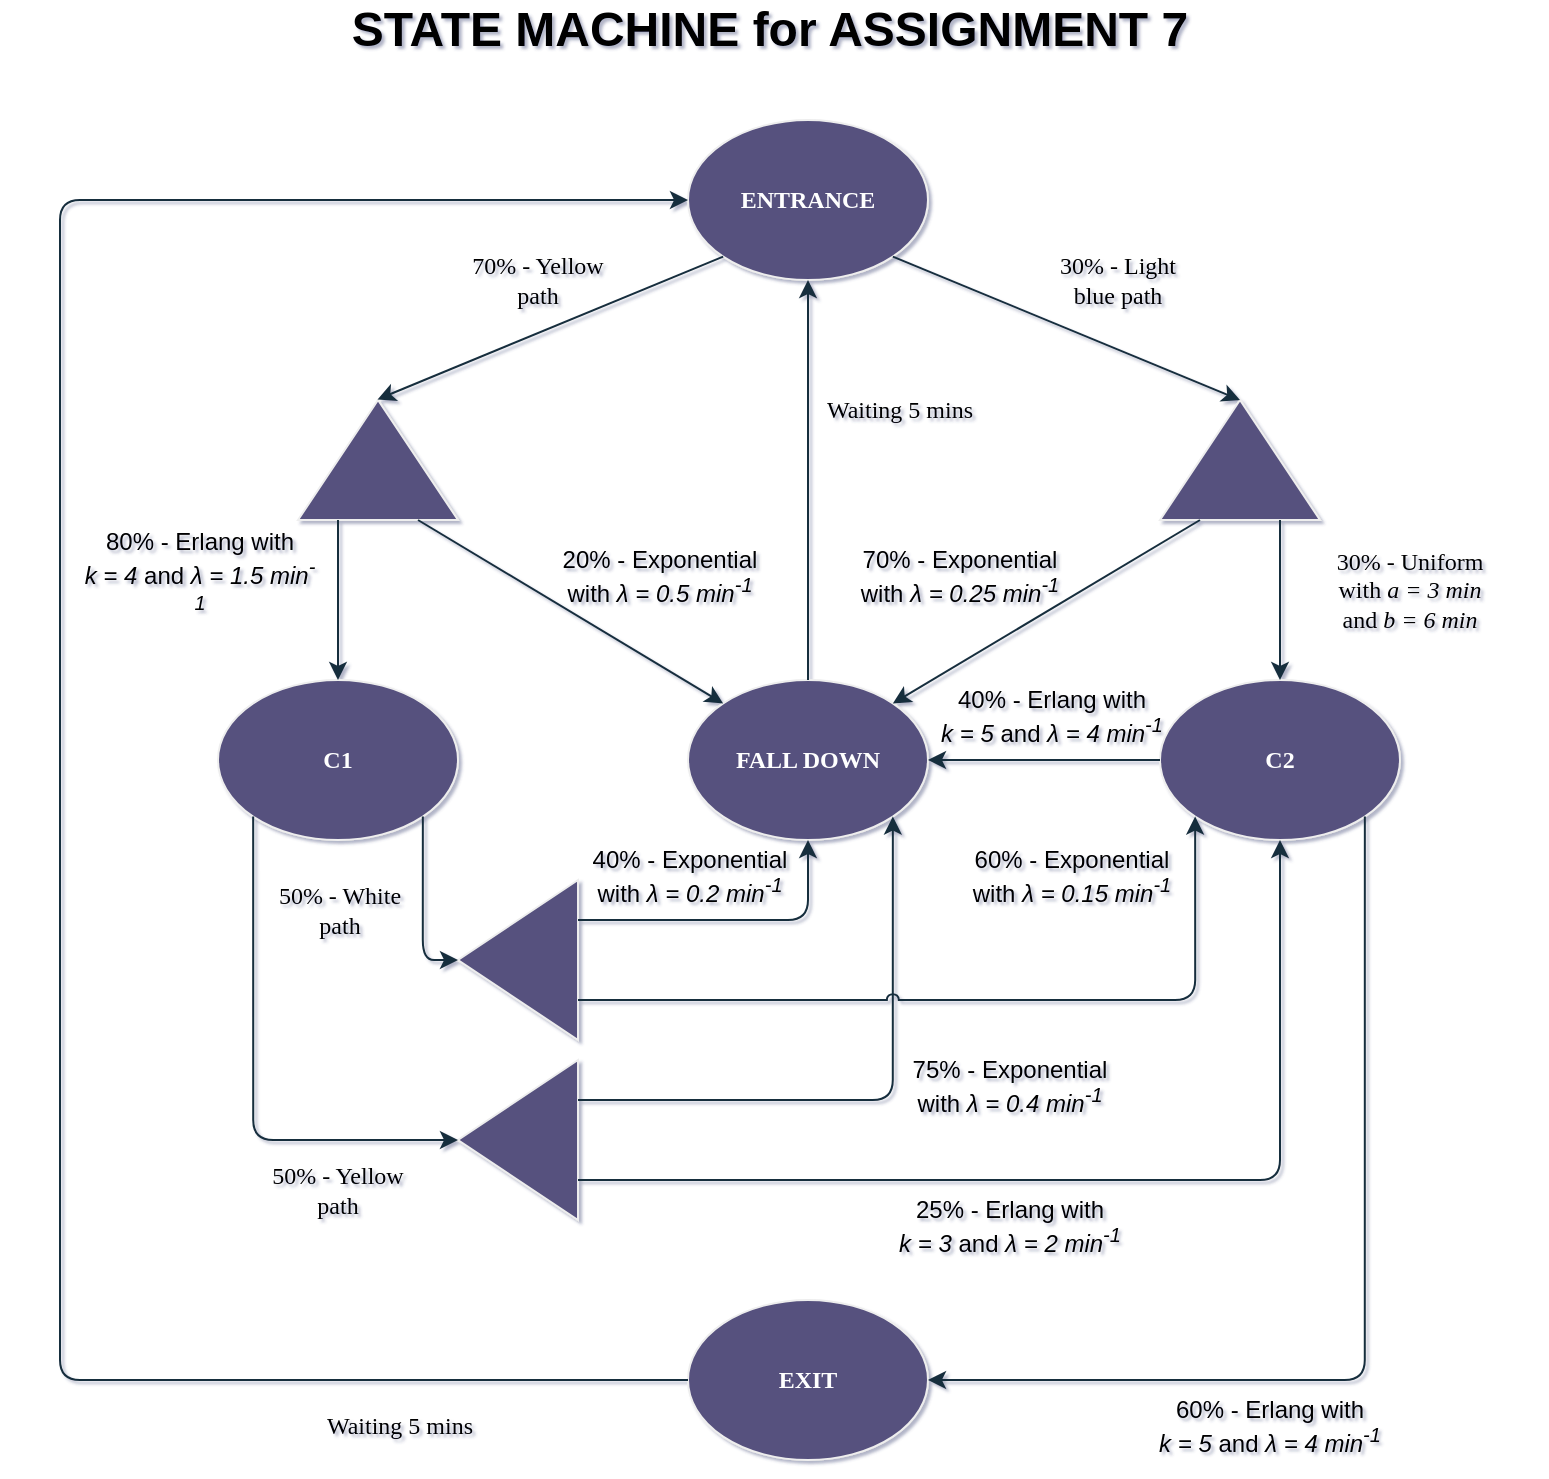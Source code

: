 <mxfile version="22.0.3" type="device">
  <diagram name="Pagina-1" id="QHGBVqwgzy5lh9ayqZGZ">
    <mxGraphModel dx="1420" dy="1991" grid="1" gridSize="10" guides="1" tooltips="1" connect="1" arrows="1" fold="1" page="1" pageScale="1" pageWidth="827" pageHeight="1169" background="#ffffff" math="0" shadow="1">
      <root>
        <mxCell id="0" />
        <mxCell id="1" parent="0" />
        <mxCell id="_ehtSuw2krlSdnZoRcQ4-1" value="&lt;b&gt;&lt;font face=&quot;Verdana&quot;&gt;ENTRANCE&lt;/font&gt;&lt;/b&gt;" style="ellipse;whiteSpace=wrap;html=1;rounded=1;labelBackgroundColor=none;fillColor=#56517E;strokeColor=#EEEEEE;fontColor=#FFFFFF;" parent="1" vertex="1">
          <mxGeometry x="373" y="-1030" width="120" height="80" as="geometry" />
        </mxCell>
        <mxCell id="_ehtSuw2krlSdnZoRcQ4-2" value="&lt;b&gt;&lt;font face=&quot;Verdana&quot;&gt;C2&lt;/font&gt;&lt;/b&gt;" style="ellipse;whiteSpace=wrap;html=1;rounded=1;labelBackgroundColor=none;fillColor=#56517E;strokeColor=#EEEEEE;fontColor=#FFFFFF;flipV=0;flipH=0;direction=east;" parent="1" vertex="1">
          <mxGeometry x="609" y="-750" width="120" height="80" as="geometry" />
        </mxCell>
        <mxCell id="_ehtSuw2krlSdnZoRcQ4-3" value="&lt;b&gt;&lt;font face=&quot;Verdana&quot;&gt;C1&lt;/font&gt;&lt;/b&gt;" style="ellipse;whiteSpace=wrap;html=1;rounded=1;labelBackgroundColor=none;fillColor=#56517E;strokeColor=#EEEEEE;fontColor=#FFFFFF;flipV=0;flipH=0;direction=east;" parent="1" vertex="1">
          <mxGeometry x="138" y="-750" width="120" height="80" as="geometry" />
        </mxCell>
        <mxCell id="_ehtSuw2krlSdnZoRcQ4-4" value="&lt;font face=&quot;Verdana&quot;&gt;&lt;b&gt;EXIT&lt;/b&gt;&lt;/font&gt;" style="ellipse;whiteSpace=wrap;html=1;rounded=1;labelBackgroundColor=none;fillColor=#56517E;strokeColor=#EEEEEE;fontColor=#FFFFFF;" parent="1" vertex="1">
          <mxGeometry x="373" y="-440" width="120" height="80" as="geometry" />
        </mxCell>
        <mxCell id="_ehtSuw2krlSdnZoRcQ4-9" value="&lt;font face=&quot;Verdana&quot;&gt;&lt;b&gt;FALL DOWN&lt;br&gt;&lt;/b&gt;&lt;/font&gt;" style="ellipse;whiteSpace=wrap;html=1;rounded=1;labelBackgroundColor=none;fillColor=#56517E;strokeColor=#EEEEEE;fontColor=#FFFFFF;flipV=0;flipH=0;direction=east;" parent="1" vertex="1">
          <mxGeometry x="373" y="-750" width="120" height="80" as="geometry" />
        </mxCell>
        <mxCell id="_ehtSuw2krlSdnZoRcQ4-10" value="" style="triangle;whiteSpace=wrap;html=1;strokeColor=#EEEEEE;fontColor=#FFFFFF;fillColor=#56517E;direction=north;flipV=0;flipH=0;labelBackgroundColor=none;" parent="1" vertex="1">
          <mxGeometry x="178" y="-890" width="80" height="60" as="geometry" />
        </mxCell>
        <mxCell id="_ehtSuw2krlSdnZoRcQ4-11" value="" style="triangle;whiteSpace=wrap;html=1;strokeColor=#EEEEEE;fontColor=#FFFFFF;fillColor=#56517E;direction=north;flipV=0;flipH=0;labelBackgroundColor=none;" parent="1" vertex="1">
          <mxGeometry x="609" y="-890" width="80" height="60" as="geometry" />
        </mxCell>
        <mxCell id="_ehtSuw2krlSdnZoRcQ4-12" value="" style="endArrow=classic;html=1;rounded=0;strokeColor=#182E3E;exitX=0;exitY=1;exitDx=0;exitDy=0;entryX=1.005;entryY=0.497;entryDx=0;entryDy=0;entryPerimeter=0;labelBackgroundColor=none;fontColor=default;" parent="1" source="_ehtSuw2krlSdnZoRcQ4-1" target="_ehtSuw2krlSdnZoRcQ4-10" edge="1">
          <mxGeometry width="50" height="50" relative="1" as="geometry">
            <mxPoint x="228" y="-830" as="sourcePoint" />
            <mxPoint x="298" y="-810" as="targetPoint" />
          </mxGeometry>
        </mxCell>
        <mxCell id="_ehtSuw2krlSdnZoRcQ4-13" value="" style="endArrow=classic;html=1;rounded=0;strokeColor=#182E3E;exitX=1;exitY=1;exitDx=0;exitDy=0;entryX=1;entryY=0.5;entryDx=0;entryDy=0;entryPerimeter=0;labelBackgroundColor=none;fontColor=default;" parent="1" source="_ehtSuw2krlSdnZoRcQ4-1" target="_ehtSuw2krlSdnZoRcQ4-11" edge="1">
          <mxGeometry width="50" height="50" relative="1" as="geometry">
            <mxPoint x="238" y="-749" as="sourcePoint" />
            <mxPoint x="346" y="-771" as="targetPoint" />
          </mxGeometry>
        </mxCell>
        <mxCell id="_ehtSuw2krlSdnZoRcQ4-14" value="" style="endArrow=classic;html=1;rounded=0;strokeColor=#182E3E;entryX=0;entryY=0;entryDx=0;entryDy=0;exitX=0;exitY=0.75;exitDx=0;exitDy=0;labelBackgroundColor=none;fontColor=default;" parent="1" source="_ehtSuw2krlSdnZoRcQ4-10" target="_ehtSuw2krlSdnZoRcQ4-9" edge="1">
          <mxGeometry width="50" height="50" relative="1" as="geometry">
            <mxPoint x="153" y="-690" as="sourcePoint" />
            <mxPoint x="203" y="-740" as="targetPoint" />
          </mxGeometry>
        </mxCell>
        <mxCell id="_ehtSuw2krlSdnZoRcQ4-15" value="" style="endArrow=classic;html=1;rounded=0;strokeColor=#182E3E;exitX=0;exitY=0.25;exitDx=0;exitDy=0;entryX=0.5;entryY=0;entryDx=0;entryDy=0;labelBackgroundColor=none;fontColor=default;" parent="1" source="_ehtSuw2krlSdnZoRcQ4-10" target="_ehtSuw2krlSdnZoRcQ4-3" edge="1">
          <mxGeometry width="50" height="50" relative="1" as="geometry">
            <mxPoint x="383" y="-850" as="sourcePoint" />
            <mxPoint x="433" y="-900" as="targetPoint" />
          </mxGeometry>
        </mxCell>
        <mxCell id="_ehtSuw2krlSdnZoRcQ4-16" value="&lt;font face=&quot;Verdana&quot; color=&quot;#000000&quot;&gt;70% - Yellow path&lt;/font&gt;" style="text;html=1;strokeColor=none;fillColor=none;align=center;verticalAlign=middle;whiteSpace=wrap;rounded=0;fontColor=#FFFFFF;labelBackgroundColor=none;" parent="1" vertex="1">
          <mxGeometry x="258" y="-965" width="80" height="30" as="geometry" />
        </mxCell>
        <mxCell id="_ehtSuw2krlSdnZoRcQ4-17" value="&lt;font face=&quot;Verdana&quot; color=&quot;#000000&quot;&gt;30% - Light blue path&lt;br&gt;&lt;/font&gt;" style="text;html=1;strokeColor=none;fillColor=none;align=center;verticalAlign=middle;whiteSpace=wrap;rounded=0;fontColor=#FFFFFF;labelBackgroundColor=none;" parent="1" vertex="1">
          <mxGeometry x="548" y="-965" width="80" height="30" as="geometry" />
        </mxCell>
        <mxCell id="_ehtSuw2krlSdnZoRcQ4-18" value="&lt;font color=&quot;#000000&quot;&gt;20% - Exponential &lt;br&gt;with &lt;/font&gt;&lt;font color=&quot;#000000&quot;&gt;&lt;i&gt;λ = 0.5 min&lt;sup&gt;-1&lt;br&gt;&lt;/sup&gt;&lt;/i&gt;&lt;/font&gt;" style="text;html=1;strokeColor=none;fillColor=none;align=center;verticalAlign=middle;whiteSpace=wrap;rounded=0;fontColor=#FFFFFF;flipV=0;flipH=0;direction=south;labelBackgroundColor=none;" parent="1" vertex="1">
          <mxGeometry x="294" y="-825" width="130" height="45" as="geometry" />
        </mxCell>
        <mxCell id="_ehtSuw2krlSdnZoRcQ4-19" value="&lt;font color=&quot;#000000&quot;&gt;80% - Erlang with &lt;br&gt;&lt;/font&gt;&lt;font color=&quot;#000000&quot;&gt;&lt;i&gt;k = 4&lt;/i&gt; and &lt;i&gt;λ = 1.5 min&lt;sup&gt;-1&lt;br&gt;&lt;/sup&gt;&lt;/i&gt;&lt;/font&gt;" style="text;html=1;strokeColor=none;fillColor=none;align=center;verticalAlign=middle;whiteSpace=wrap;rounded=0;fontColor=#FFFFFF;flipV=0;flipH=0;direction=south;labelBackgroundColor=none;" parent="1" vertex="1">
          <mxGeometry x="69" y="-825" width="120" height="45" as="geometry" />
        </mxCell>
        <mxCell id="_ehtSuw2krlSdnZoRcQ4-20" value="" style="endArrow=classic;html=1;rounded=0;strokeColor=#182E3E;exitX=0;exitY=0.75;exitDx=0;exitDy=0;entryX=0.5;entryY=0;entryDx=0;entryDy=0;labelBackgroundColor=none;fontColor=default;" parent="1" source="_ehtSuw2krlSdnZoRcQ4-11" target="_ehtSuw2krlSdnZoRcQ4-2" edge="1">
          <mxGeometry width="50" height="50" relative="1" as="geometry">
            <mxPoint x="748" y="-750" as="sourcePoint" />
            <mxPoint x="373" y="-650" as="targetPoint" />
          </mxGeometry>
        </mxCell>
        <mxCell id="_ehtSuw2krlSdnZoRcQ4-21" value="" style="endArrow=classic;html=1;rounded=0;strokeColor=#182E3E;entryX=1;entryY=0;entryDx=0;entryDy=0;exitX=0;exitY=0.25;exitDx=0;exitDy=0;labelBackgroundColor=none;fontColor=default;" parent="1" source="_ehtSuw2krlSdnZoRcQ4-11" target="_ehtSuw2krlSdnZoRcQ4-9" edge="1">
          <mxGeometry width="50" height="50" relative="1" as="geometry">
            <mxPoint x="383" y="-710" as="sourcePoint" />
            <mxPoint x="433" y="-760" as="targetPoint" />
          </mxGeometry>
        </mxCell>
        <mxCell id="_ehtSuw2krlSdnZoRcQ4-22" value="&lt;font face=&quot;Verdana&quot; color=&quot;#000000&quot;&gt;30% - Uniform &lt;br&gt;with&lt;i&gt; a = 3 min&lt;br&gt;&lt;/i&gt; and &lt;i&gt;b = 6 min&lt;br&gt;&lt;/i&gt;&lt;/font&gt;" style="text;html=1;strokeColor=none;fillColor=none;align=center;verticalAlign=middle;whiteSpace=wrap;rounded=0;fontColor=#FFFFFF;labelBackgroundColor=none;" parent="1" vertex="1">
          <mxGeometry x="669" y="-825" width="130" height="60" as="geometry" />
        </mxCell>
        <mxCell id="_ehtSuw2krlSdnZoRcQ4-24" value="&lt;font color=&quot;#000000&quot;&gt;70% - Exponential&lt;br&gt;with &lt;/font&gt;&lt;font color=&quot;#000000&quot;&gt;&lt;i&gt;λ = 0.25 min&lt;sup&gt;-1&lt;br&gt;&lt;/sup&gt;&lt;/i&gt;&lt;/font&gt;" style="text;html=1;strokeColor=none;fillColor=none;align=center;verticalAlign=middle;whiteSpace=wrap;rounded=0;fontColor=#FFFFFF;flipV=0;flipH=0;direction=south;labelBackgroundColor=none;" parent="1" vertex="1">
          <mxGeometry x="444" y="-825" width="130" height="45" as="geometry" />
        </mxCell>
        <mxCell id="_ehtSuw2krlSdnZoRcQ4-28" value="&lt;font color=&quot;#000000&quot;&gt;25% - Erlang with &lt;br&gt;&lt;/font&gt;&lt;font color=&quot;#000000&quot;&gt;&lt;i&gt;k = 3&lt;/i&gt; and &lt;i&gt;λ = 2 min&lt;sup&gt;-1&lt;br&gt;&lt;/sup&gt;&lt;/i&gt;&lt;/font&gt;" style="text;html=1;strokeColor=none;fillColor=none;align=center;verticalAlign=middle;whiteSpace=wrap;rounded=0;fontColor=#FFFFFF;flipV=0;flipH=0;direction=south;labelBackgroundColor=none;" parent="1" vertex="1">
          <mxGeometry x="469" y="-500" width="130" height="45" as="geometry" />
        </mxCell>
        <mxCell id="_ehtSuw2krlSdnZoRcQ4-30" value="&lt;font color=&quot;#000000&quot;&gt;75% - Exponential&lt;br&gt;with &lt;/font&gt;&lt;font color=&quot;#000000&quot;&gt;&lt;i&gt;λ = 0.4 min&lt;sup&gt;-1&lt;br&gt;&lt;/sup&gt;&lt;/i&gt;&lt;/font&gt;" style="text;html=1;strokeColor=none;fillColor=none;align=center;verticalAlign=middle;whiteSpace=wrap;rounded=0;fontColor=#FFFFFF;flipV=0;flipH=0;direction=east;labelBackgroundColor=none;" parent="1" vertex="1">
          <mxGeometry x="469" y="-570" width="130" height="45" as="geometry" />
        </mxCell>
        <mxCell id="_ehtSuw2krlSdnZoRcQ4-31" value="" style="triangle;whiteSpace=wrap;html=1;strokeColor=#EEEEEE;fontColor=#FFFFFF;fillColor=#56517E;direction=west;flipV=0;flipH=0;labelBackgroundColor=none;" parent="1" vertex="1">
          <mxGeometry x="258" y="-560" width="60" height="80" as="geometry" />
        </mxCell>
        <mxCell id="_ehtSuw2krlSdnZoRcQ4-36" value="" style="endArrow=classic;html=1;strokeColor=#182E3E;entryX=1;entryY=0.5;entryDx=0;entryDy=0;exitX=0;exitY=1;exitDx=0;exitDy=0;edgeStyle=orthogonalEdgeStyle;rounded=1;labelBackgroundColor=none;fontColor=default;" parent="1" source="_ehtSuw2krlSdnZoRcQ4-3" target="_ehtSuw2krlSdnZoRcQ4-31" edge="1">
          <mxGeometry width="50" height="50" relative="1" as="geometry">
            <mxPoint x="169" y="-555" as="sourcePoint" />
            <mxPoint x="219" y="-605" as="targetPoint" />
          </mxGeometry>
        </mxCell>
        <mxCell id="_ehtSuw2krlSdnZoRcQ4-38" value="" style="triangle;whiteSpace=wrap;html=1;strokeColor=#EEEEEE;fontColor=#FFFFFF;fillColor=#56517E;direction=west;flipV=0;flipH=0;labelBackgroundColor=none;" parent="1" vertex="1">
          <mxGeometry x="258" y="-650" width="60" height="80" as="geometry" />
        </mxCell>
        <mxCell id="_ehtSuw2krlSdnZoRcQ4-39" value="" style="endArrow=classic;html=1;rounded=1;strokeColor=#182E3E;exitX=1;exitY=1;exitDx=0;exitDy=0;entryX=1;entryY=0.5;entryDx=0;entryDy=0;edgeStyle=orthogonalEdgeStyle;labelBackgroundColor=none;fontColor=default;" parent="1" source="_ehtSuw2krlSdnZoRcQ4-3" target="_ehtSuw2krlSdnZoRcQ4-38" edge="1">
          <mxGeometry width="50" height="50" relative="1" as="geometry">
            <mxPoint x="189" y="-610" as="sourcePoint" />
            <mxPoint x="239" y="-660" as="targetPoint" />
          </mxGeometry>
        </mxCell>
        <mxCell id="_ehtSuw2krlSdnZoRcQ4-40" value="&lt;font face=&quot;Verdana&quot; color=&quot;#000000&quot;&gt;50% - Yellow path&lt;/font&gt;" style="text;html=1;strokeColor=none;fillColor=none;align=center;verticalAlign=middle;whiteSpace=wrap;rounded=0;fontColor=#FFFFFF;labelBackgroundColor=none;" parent="1" vertex="1">
          <mxGeometry x="158" y="-510" width="80" height="30" as="geometry" />
        </mxCell>
        <mxCell id="_ehtSuw2krlSdnZoRcQ4-41" value="&lt;font face=&quot;Verdana&quot; color=&quot;#000000&quot;&gt;50% - White path&lt;/font&gt;" style="text;html=1;strokeColor=none;fillColor=none;align=center;verticalAlign=middle;whiteSpace=wrap;rounded=0;fontColor=#FFFFFF;labelBackgroundColor=none;" parent="1" vertex="1">
          <mxGeometry x="159" y="-650" width="80" height="30" as="geometry" />
        </mxCell>
        <mxCell id="_ehtSuw2krlSdnZoRcQ4-45" value="" style="endArrow=classic;html=1;rounded=1;strokeColor=#182E3E;exitX=0;exitY=0.25;exitDx=0;exitDy=0;entryX=0.5;entryY=1;entryDx=0;entryDy=0;edgeStyle=orthogonalEdgeStyle;labelBackgroundColor=none;fontColor=default;" parent="1" source="_ehtSuw2krlSdnZoRcQ4-31" target="_ehtSuw2krlSdnZoRcQ4-2" edge="1">
          <mxGeometry width="50" height="50" relative="1" as="geometry">
            <mxPoint x="379" y="-520" as="sourcePoint" />
            <mxPoint x="429" y="-570" as="targetPoint" />
          </mxGeometry>
        </mxCell>
        <mxCell id="_ehtSuw2krlSdnZoRcQ4-47" value="" style="endArrow=classic;html=1;rounded=1;strokeColor=#182E3E;exitX=0;exitY=0.75;exitDx=0;exitDy=0;entryX=1;entryY=1;entryDx=0;entryDy=0;edgeStyle=orthogonalEdgeStyle;labelBackgroundColor=none;fontColor=default;" parent="1" source="_ehtSuw2krlSdnZoRcQ4-31" target="_ehtSuw2krlSdnZoRcQ4-9" edge="1">
          <mxGeometry width="50" height="50" relative="1" as="geometry">
            <mxPoint x="389" y="-580" as="sourcePoint" />
            <mxPoint x="439" y="-630" as="targetPoint" />
          </mxGeometry>
        </mxCell>
        <mxCell id="_ehtSuw2krlSdnZoRcQ4-48" value="&lt;font color=&quot;#000000&quot;&gt;40% - Exponential&lt;br&gt;with &lt;/font&gt;&lt;font color=&quot;#000000&quot;&gt;&lt;i&gt;λ = 0.2 min&lt;sup&gt;-1&lt;br&gt;&lt;/sup&gt;&lt;/i&gt;&lt;/font&gt;" style="text;html=1;strokeColor=none;fillColor=none;align=center;verticalAlign=middle;whiteSpace=wrap;rounded=0;fontColor=#FFFFFF;flipV=0;flipH=0;direction=east;labelBackgroundColor=none;" parent="1" vertex="1">
          <mxGeometry x="309" y="-675" width="130" height="45" as="geometry" />
        </mxCell>
        <mxCell id="_ehtSuw2krlSdnZoRcQ4-49" value="" style="endArrow=classic;html=1;rounded=1;strokeColor=#182E3E;exitX=0;exitY=0.75;exitDx=0;exitDy=0;entryX=0.5;entryY=1;entryDx=0;entryDy=0;edgeStyle=orthogonalEdgeStyle;labelBackgroundColor=none;fontColor=default;" parent="1" source="_ehtSuw2krlSdnZoRcQ4-38" target="_ehtSuw2krlSdnZoRcQ4-9" edge="1">
          <mxGeometry width="50" height="50" relative="1" as="geometry">
            <mxPoint x="379" y="-580" as="sourcePoint" />
            <mxPoint x="429" y="-630" as="targetPoint" />
          </mxGeometry>
        </mxCell>
        <mxCell id="_ehtSuw2krlSdnZoRcQ4-50" value="" style="endArrow=classic;html=1;rounded=1;strokeColor=#182E3E;exitX=0;exitY=0.25;exitDx=0;exitDy=0;entryX=0;entryY=1;entryDx=0;entryDy=0;edgeStyle=orthogonalEdgeStyle;jumpStyle=arc;labelBackgroundColor=none;fontColor=default;" parent="1" source="_ehtSuw2krlSdnZoRcQ4-38" target="_ehtSuw2krlSdnZoRcQ4-2" edge="1">
          <mxGeometry width="50" height="50" relative="1" as="geometry">
            <mxPoint x="399" y="-560" as="sourcePoint" />
            <mxPoint x="449" y="-610" as="targetPoint" />
          </mxGeometry>
        </mxCell>
        <mxCell id="_ehtSuw2krlSdnZoRcQ4-52" value="&lt;font color=&quot;#000000&quot;&gt;60% - Exponential&lt;br&gt;with &lt;/font&gt;&lt;font color=&quot;#000000&quot;&gt;&lt;i&gt;λ = 0.15 min&lt;sup&gt;-1&lt;br&gt;&lt;/sup&gt;&lt;/i&gt;&lt;/font&gt;" style="text;html=1;strokeColor=none;fillColor=none;align=center;verticalAlign=middle;whiteSpace=wrap;rounded=0;fontColor=#FFFFFF;flipV=0;flipH=0;direction=east;labelBackgroundColor=none;" parent="1" vertex="1">
          <mxGeometry x="500" y="-675" width="130" height="45" as="geometry" />
        </mxCell>
        <mxCell id="_ehtSuw2krlSdnZoRcQ4-53" value="" style="endArrow=classic;html=1;rounded=1;strokeColor=#182E3E;entryX=1;entryY=0.5;entryDx=0;entryDy=0;exitX=1;exitY=1;exitDx=0;exitDy=0;edgeStyle=orthogonalEdgeStyle;labelBackgroundColor=none;fontColor=default;" parent="1" source="_ehtSuw2krlSdnZoRcQ4-2" target="_ehtSuw2krlSdnZoRcQ4-4" edge="1">
          <mxGeometry width="50" height="50" relative="1" as="geometry">
            <mxPoint x="689" y="-380" as="sourcePoint" />
            <mxPoint x="739" y="-430" as="targetPoint" />
            <Array as="points">
              <mxPoint x="711" y="-400" />
            </Array>
          </mxGeometry>
        </mxCell>
        <mxCell id="_ehtSuw2krlSdnZoRcQ4-54" value="&lt;font color=&quot;#000000&quot;&gt;60% - Erlang with &lt;br&gt;&lt;/font&gt;&lt;font color=&quot;#000000&quot;&gt;&lt;i&gt;k = 5&lt;/i&gt; and &lt;i&gt;λ = 4 min&lt;sup&gt;-1&lt;br&gt;&lt;/sup&gt;&lt;/i&gt;&lt;/font&gt;" style="text;html=1;strokeColor=none;fillColor=none;align=center;verticalAlign=middle;whiteSpace=wrap;rounded=0;fontColor=#FFFFFF;flipV=0;flipH=0;direction=south;labelBackgroundColor=none;" parent="1" vertex="1">
          <mxGeometry x="599" y="-400" width="130" height="45" as="geometry" />
        </mxCell>
        <mxCell id="_ehtSuw2krlSdnZoRcQ4-55" value="" style="endArrow=classic;html=1;rounded=0;strokeColor=#182E3E;entryX=1;entryY=0.5;entryDx=0;entryDy=0;exitX=0;exitY=0.5;exitDx=0;exitDy=0;labelBackgroundColor=none;fontColor=default;" parent="1" source="_ehtSuw2krlSdnZoRcQ4-2" target="_ehtSuw2krlSdnZoRcQ4-9" edge="1">
          <mxGeometry width="50" height="50" relative="1" as="geometry">
            <mxPoint x="559" y="-670" as="sourcePoint" />
            <mxPoint x="609" y="-720" as="targetPoint" />
          </mxGeometry>
        </mxCell>
        <mxCell id="_ehtSuw2krlSdnZoRcQ4-56" value="&lt;font color=&quot;#000000&quot;&gt;40% - Erlang with &lt;br&gt;&lt;/font&gt;&lt;font color=&quot;#000000&quot;&gt;&lt;i&gt;k = 5&lt;/i&gt; and &lt;i&gt;λ = 4 min&lt;sup&gt;-1&lt;br&gt;&lt;/sup&gt;&lt;/i&gt;&lt;/font&gt;" style="text;html=1;strokeColor=none;fillColor=none;align=center;verticalAlign=middle;whiteSpace=wrap;rounded=0;fontColor=#FFFFFF;flipV=0;flipH=0;direction=south;labelBackgroundColor=none;" parent="1" vertex="1">
          <mxGeometry x="497" y="-755" width="116" height="45" as="geometry" />
        </mxCell>
        <mxCell id="_ehtSuw2krlSdnZoRcQ4-57" value="" style="endArrow=classic;html=1;rounded=0;strokeColor=#182E3E;exitX=0.5;exitY=0;exitDx=0;exitDy=0;entryX=0.5;entryY=1;entryDx=0;entryDy=0;labelBackgroundColor=none;fontColor=default;" parent="1" source="_ehtSuw2krlSdnZoRcQ4-9" target="_ehtSuw2krlSdnZoRcQ4-1" edge="1">
          <mxGeometry width="50" height="50" relative="1" as="geometry">
            <mxPoint x="439" y="-840" as="sourcePoint" />
            <mxPoint x="489" y="-890" as="targetPoint" />
          </mxGeometry>
        </mxCell>
        <mxCell id="_ehtSuw2krlSdnZoRcQ4-58" value="&lt;font color=&quot;#000000&quot; face=&quot;Verdana&quot;&gt;Waiting 5 mins&lt;br&gt;&lt;/font&gt;" style="text;html=1;strokeColor=none;fillColor=none;align=center;verticalAlign=middle;whiteSpace=wrap;rounded=0;fontColor=#FFFFFF;labelBackgroundColor=none;" parent="1" vertex="1">
          <mxGeometry x="439" y="-900" width="80" height="30" as="geometry" />
        </mxCell>
        <mxCell id="_ehtSuw2krlSdnZoRcQ4-59" value="" style="endArrow=classic;html=1;rounded=1;strokeColor=#182E3E;exitX=0;exitY=0.5;exitDx=0;exitDy=0;entryX=0;entryY=0.5;entryDx=0;entryDy=0;edgeStyle=orthogonalEdgeStyle;labelBackgroundColor=none;fontColor=default;" parent="1" source="_ehtSuw2krlSdnZoRcQ4-4" target="_ehtSuw2krlSdnZoRcQ4-1" edge="1">
          <mxGeometry width="50" height="50" relative="1" as="geometry">
            <mxPoint x="199" y="-390" as="sourcePoint" />
            <mxPoint x="249" y="-440" as="targetPoint" />
            <Array as="points">
              <mxPoint x="59" y="-400" />
              <mxPoint x="59" y="-990" />
            </Array>
          </mxGeometry>
        </mxCell>
        <mxCell id="_ehtSuw2krlSdnZoRcQ4-60" value="&lt;font color=&quot;#000000&quot; face=&quot;Verdana&quot;&gt;Waiting 5 mins&lt;br&gt;&lt;/font&gt;" style="text;html=1;strokeColor=none;fillColor=none;align=center;verticalAlign=middle;whiteSpace=wrap;rounded=0;fontColor=#FFFFFF;labelBackgroundColor=none;" parent="1" vertex="1">
          <mxGeometry x="189" y="-400" width="80" height="45" as="geometry" />
        </mxCell>
        <mxCell id="-GqEdR0VTZs1pxw6UmG6-1" value="&lt;b&gt;&lt;font style=&quot;font-size: 24px;&quot;&gt;STATE MACHINE for ASSIGNMENT 7&lt;/font&gt;&lt;/b&gt;" style="text;html=1;strokeColor=none;fillColor=none;align=center;verticalAlign=middle;whiteSpace=wrap;rounded=0;" parent="1" vertex="1">
          <mxGeometry x="29" y="-1090" width="770" height="30" as="geometry" />
        </mxCell>
      </root>
    </mxGraphModel>
  </diagram>
</mxfile>
